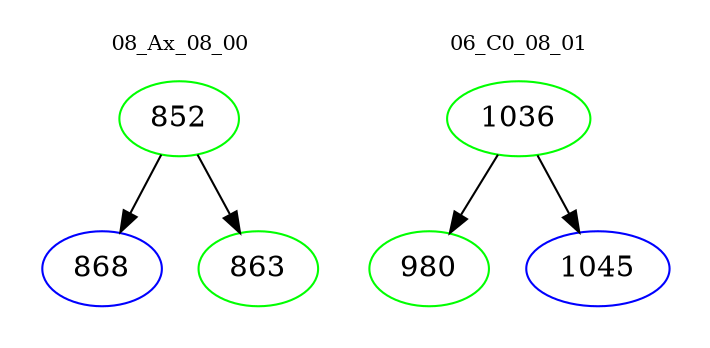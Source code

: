 digraph{
subgraph cluster_0 {
color = white
label = "08_Ax_08_00";
fontsize=10;
T0_852 [label="852", color="green"]
T0_852 -> T0_868 [color="black"]
T0_868 [label="868", color="blue"]
T0_852 -> T0_863 [color="black"]
T0_863 [label="863", color="green"]
}
subgraph cluster_1 {
color = white
label = "06_C0_08_01";
fontsize=10;
T1_1036 [label="1036", color="green"]
T1_1036 -> T1_980 [color="black"]
T1_980 [label="980", color="green"]
T1_1036 -> T1_1045 [color="black"]
T1_1045 [label="1045", color="blue"]
}
}

